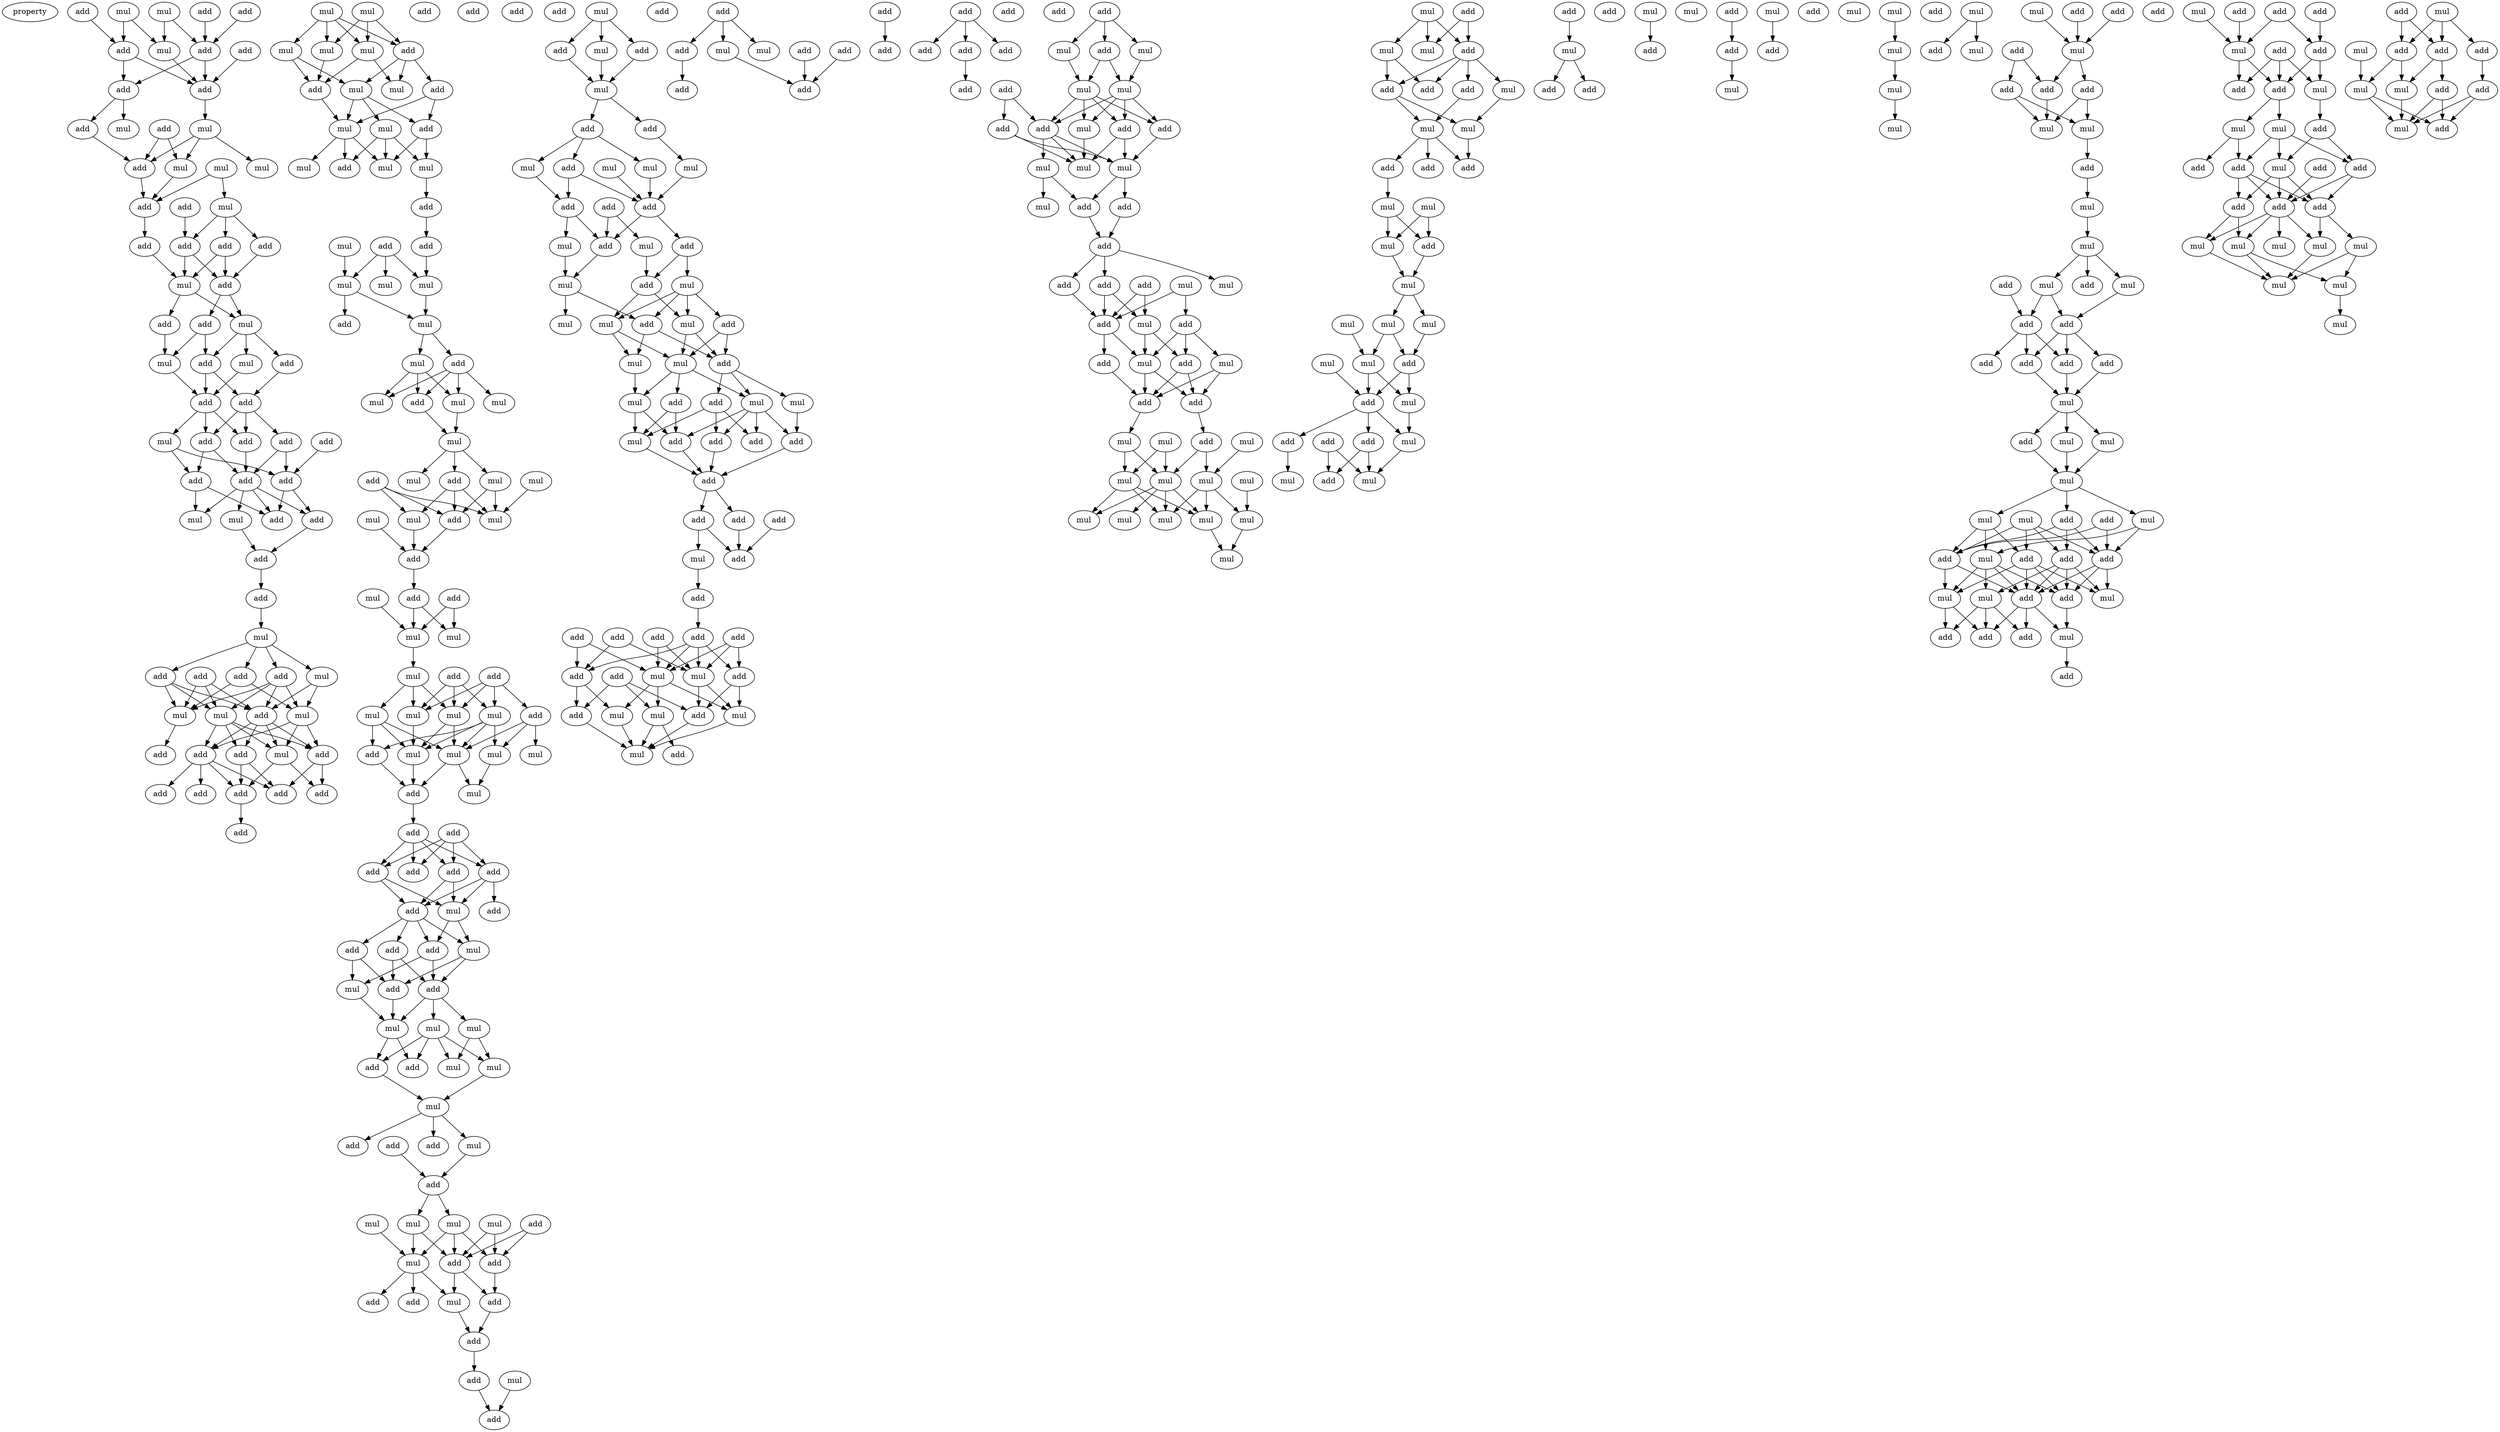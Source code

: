 digraph {
    node [fontcolor=black]
    property [mul=2,lf=1.6]
    0 [ label = add ];
    1 [ label = mul ];
    2 [ label = add ];
    3 [ label = add ];
    4 [ label = mul ];
    5 [ label = mul ];
    6 [ label = add ];
    7 [ label = add ];
    8 [ label = add ];
    9 [ label = add ];
    10 [ label = add ];
    11 [ label = add ];
    12 [ label = mul ];
    13 [ label = add ];
    14 [ label = mul ];
    15 [ label = mul ];
    16 [ label = mul ];
    17 [ label = mul ];
    18 [ label = add ];
    19 [ label = add ];
    20 [ label = add ];
    21 [ label = mul ];
    22 [ label = add ];
    23 [ label = add ];
    24 [ label = add ];
    25 [ label = add ];
    26 [ label = add ];
    27 [ label = mul ];
    28 [ label = mul ];
    29 [ label = add ];
    30 [ label = add ];
    31 [ label = mul ];
    32 [ label = add ];
    33 [ label = add ];
    34 [ label = mul ];
    35 [ label = add ];
    36 [ label = add ];
    37 [ label = mul ];
    38 [ label = add ];
    39 [ label = add ];
    40 [ label = add ];
    41 [ label = add ];
    42 [ label = add ];
    43 [ label = add ];
    44 [ label = add ];
    45 [ label = mul ];
    46 [ label = mul ];
    47 [ label = add ];
    48 [ label = add ];
    49 [ label = add ];
    50 [ label = add ];
    51 [ label = mul ];
    52 [ label = add ];
    53 [ label = add ];
    54 [ label = add ];
    55 [ label = mul ];
    56 [ label = add ];
    57 [ label = mul ];
    58 [ label = add ];
    59 [ label = mul ];
    60 [ label = mul ];
    61 [ label = add ];
    62 [ label = add ];
    63 [ label = mul ];
    64 [ label = add ];
    65 [ label = add ];
    66 [ label = add ];
    67 [ label = add ];
    68 [ label = add ];
    69 [ label = add ];
    70 [ label = add ];
    71 [ label = add ];
    72 [ label = mul ];
    73 [ label = mul ];
    74 [ label = mul ];
    75 [ label = mul ];
    76 [ label = add ];
    77 [ label = mul ];
    78 [ label = add ];
    79 [ label = mul ];
    80 [ label = mul ];
    81 [ label = add ];
    82 [ label = add ];
    83 [ label = mul ];
    84 [ label = mul ];
    85 [ label = mul ];
    86 [ label = mul ];
    87 [ label = mul ];
    88 [ label = add ];
    89 [ label = add ];
    90 [ label = add ];
    91 [ label = add ];
    92 [ label = add ];
    93 [ label = mul ];
    94 [ label = add ];
    95 [ label = mul ];
    96 [ label = mul ];
    97 [ label = mul ];
    98 [ label = add ];
    99 [ label = mul ];
    100 [ label = add ];
    101 [ label = mul ];
    102 [ label = mul ];
    103 [ label = add ];
    104 [ label = mul ];
    105 [ label = add ];
    106 [ label = mul ];
    107 [ label = mul ];
    108 [ label = mul ];
    109 [ label = add ];
    110 [ label = mul ];
    111 [ label = mul ];
    112 [ label = add ];
    113 [ label = mul ];
    114 [ label = mul ];
    115 [ label = add ];
    116 [ label = mul ];
    117 [ label = add ];
    118 [ label = add ];
    119 [ label = add ];
    120 [ label = mul ];
    121 [ label = mul ];
    122 [ label = mul ];
    123 [ label = add ];
    124 [ label = mul ];
    125 [ label = add ];
    126 [ label = add ];
    127 [ label = mul ];
    128 [ label = mul ];
    129 [ label = mul ];
    130 [ label = mul ];
    131 [ label = add ];
    132 [ label = mul ];
    133 [ label = mul ];
    134 [ label = mul ];
    135 [ label = mul ];
    136 [ label = add ];
    137 [ label = mul ];
    138 [ label = add ];
    139 [ label = add ];
    140 [ label = add ];
    141 [ label = add ];
    142 [ label = add ];
    143 [ label = add ];
    144 [ label = add ];
    145 [ label = mul ];
    146 [ label = add ];
    147 [ label = add ];
    148 [ label = mul ];
    149 [ label = add ];
    150 [ label = add ];
    151 [ label = add ];
    152 [ label = mul ];
    153 [ label = add ];
    154 [ label = mul ];
    155 [ label = mul ];
    156 [ label = mul ];
    157 [ label = mul ];
    158 [ label = add ];
    159 [ label = add ];
    160 [ label = mul ];
    161 [ label = mul ];
    162 [ label = mul ];
    163 [ label = add ];
    164 [ label = add ];
    165 [ label = add ];
    166 [ label = add ];
    167 [ label = add ];
    168 [ label = mul ];
    169 [ label = mul ];
    170 [ label = mul ];
    171 [ label = mul ];
    172 [ label = mul ];
    173 [ label = add ];
    174 [ label = add ];
    175 [ label = add ];
    176 [ label = add ];
    177 [ label = add ];
    178 [ label = add ];
    179 [ label = mul ];
    180 [ label = add ];
    181 [ label = add ];
    182 [ label = mul ];
    183 [ label = add ];
    184 [ label = mul ];
    185 [ label = add ];
    186 [ label = mul ];
    187 [ label = add ];
    188 [ label = add ];
    189 [ label = mul ];
    190 [ label = add ];
    191 [ label = add ];
    192 [ label = mul ];
    193 [ label = mul ];
    194 [ label = add ];
    195 [ label = mul ];
    196 [ label = mul ];
    197 [ label = add ];
    198 [ label = add ];
    199 [ label = add ];
    200 [ label = add ];
    201 [ label = mul ];
    202 [ label = add ];
    203 [ label = mul ];
    204 [ label = mul ];
    205 [ label = mul ];
    206 [ label = add ];
    207 [ label = add ];
    208 [ label = add ];
    209 [ label = mul ];
    210 [ label = mul ];
    211 [ label = mul ];
    212 [ label = mul ];
    213 [ label = add ];
    214 [ label = mul ];
    215 [ label = add ];
    216 [ label = mul ];
    217 [ label = add ];
    218 [ label = mul ];
    219 [ label = mul ];
    220 [ label = add ];
    221 [ label = add ];
    222 [ label = add ];
    223 [ label = add ];
    224 [ label = mul ];
    225 [ label = add ];
    226 [ label = add ];
    227 [ label = add ];
    228 [ label = add ];
    229 [ label = add ];
    230 [ label = mul ];
    231 [ label = add ];
    232 [ label = add ];
    233 [ label = add ];
    234 [ label = add ];
    235 [ label = add ];
    236 [ label = add ];
    237 [ label = add ];
    238 [ label = add ];
    239 [ label = add ];
    240 [ label = mul ];
    241 [ label = mul ];
    242 [ label = mul ];
    243 [ label = mul ];
    244 [ label = add ];
    245 [ label = mul ];
    246 [ label = add ];
    247 [ label = add ];
    248 [ label = mul ];
    249 [ label = add ];
    250 [ label = add ];
    251 [ label = add ];
    252 [ label = mul ];
    253 [ label = add ];
    254 [ label = mul ];
    255 [ label = add ];
    256 [ label = add ];
    257 [ label = add ];
    258 [ label = add ];
    259 [ label = add ];
    260 [ label = add ];
    261 [ label = add ];
    262 [ label = add ];
    263 [ label = add ];
    264 [ label = add ];
    265 [ label = add ];
    266 [ label = add ];
    267 [ label = mul ];
    268 [ label = mul ];
    269 [ label = add ];
    270 [ label = add ];
    271 [ label = mul ];
    272 [ label = mul ];
    273 [ label = add ];
    274 [ label = add ];
    275 [ label = add ];
    276 [ label = add ];
    277 [ label = mul ];
    278 [ label = mul ];
    279 [ label = mul ];
    280 [ label = mul ];
    281 [ label = add ];
    282 [ label = mul ];
    283 [ label = add ];
    284 [ label = add ];
    285 [ label = mul ];
    286 [ label = add ];
    287 [ label = add ];
    288 [ label = mul ];
    289 [ label = add ];
    290 [ label = add ];
    291 [ label = add ];
    292 [ label = mul ];
    293 [ label = add ];
    294 [ label = add ];
    295 [ label = mul ];
    296 [ label = mul ];
    297 [ label = add ];
    298 [ label = add ];
    299 [ label = mul ];
    300 [ label = mul ];
    301 [ label = add ];
    302 [ label = mul ];
    303 [ label = mul ];
    304 [ label = mul ];
    305 [ label = mul ];
    306 [ label = mul ];
    307 [ label = mul ];
    308 [ label = mul ];
    309 [ label = mul ];
    310 [ label = mul ];
    311 [ label = mul ];
    312 [ label = mul ];
    313 [ label = add ];
    314 [ label = mul ];
    315 [ label = add ];
    316 [ label = mul ];
    317 [ label = mul ];
    318 [ label = add ];
    319 [ label = mul ];
    320 [ label = add ];
    321 [ label = add ];
    322 [ label = mul ];
    323 [ label = mul ];
    324 [ label = add ];
    325 [ label = add ];
    326 [ label = add ];
    327 [ label = mul ];
    328 [ label = mul ];
    329 [ label = add ];
    330 [ label = mul ];
    331 [ label = mul ];
    332 [ label = mul ];
    333 [ label = mul ];
    334 [ label = mul ];
    335 [ label = add ];
    336 [ label = mul ];
    337 [ label = mul ];
    338 [ label = add ];
    339 [ label = mul ];
    340 [ label = add ];
    341 [ label = add ];
    342 [ label = mul ];
    343 [ label = add ];
    344 [ label = add ];
    345 [ label = add ];
    346 [ label = mul ];
    347 [ label = mul ];
    348 [ label = mul ];
    349 [ label = add ];
    350 [ label = mul ];
    351 [ label = add ];
    352 [ label = add ];
    353 [ label = mul ];
    354 [ label = add ];
    355 [ label = add ];
    356 [ label = mul ];
    357 [ label = add ];
    358 [ label = add ];
    359 [ label = add ];
    360 [ label = mul ];
    361 [ label = mul ];
    362 [ label = mul ];
    363 [ label = mul ];
    364 [ label = mul ];
    365 [ label = mul ];
    366 [ label = add ];
    367 [ label = mul ];
    368 [ label = add ];
    369 [ label = mul ];
    370 [ label = add ];
    371 [ label = add ];
    372 [ label = mul ];
    373 [ label = add ];
    374 [ label = mul ];
    375 [ label = add ];
    376 [ label = add ];
    377 [ label = add ];
    378 [ label = mul ];
    379 [ label = mul ];
    380 [ label = add ];
    381 [ label = mul ];
    382 [ label = mul ];
    383 [ label = mul ];
    384 [ label = add ];
    385 [ label = mul ];
    386 [ label = add ];
    387 [ label = add ];
    388 [ label = add ];
    389 [ label = add ];
    390 [ label = add ];
    391 [ label = add ];
    392 [ label = add ];
    393 [ label = add ];
    394 [ label = mul ];
    395 [ label = add ];
    396 [ label = mul ];
    397 [ label = mul ];
    398 [ label = mul ];
    399 [ label = mul ];
    400 [ label = add ];
    401 [ label = add ];
    402 [ label = mul ];
    403 [ label = mul ];
    404 [ label = add ];
    405 [ label = add ];
    406 [ label = add ];
    407 [ label = mul ];
    408 [ label = add ];
    409 [ label = add ];
    410 [ label = mul ];
    411 [ label = mul ];
    412 [ label = add ];
    413 [ label = mul ];
    414 [ label = add ];
    415 [ label = add ];
    416 [ label = add ];
    417 [ label = mul ];
    418 [ label = add ];
    419 [ label = mul ];
    420 [ label = add ];
    421 [ label = add ];
    422 [ label = add ];
    423 [ label = mul ];
    424 [ label = add ];
    425 [ label = add ];
    426 [ label = add ];
    427 [ label = add ];
    428 [ label = mul ];
    429 [ label = mul ];
    430 [ label = mul ];
    431 [ label = add ];
    432 [ label = add ];
    433 [ label = add ];
    434 [ label = add ];
    435 [ label = mul ];
    436 [ label = add ];
    437 [ label = add ];
    438 [ label = add ];
    439 [ label = add ];
    440 [ label = mul ];
    441 [ label = mul ];
    442 [ label = mul ];
    443 [ label = mul ];
    444 [ label = mul ];
    445 [ label = mul ];
    446 [ label = mul ];
    447 [ label = mul ];
    448 [ label = add ];
    449 [ label = mul ];
    450 [ label = add ];
    451 [ label = add ];
    452 [ label = mul ];
    453 [ label = add ];
    454 [ label = add ];
    455 [ label = add ];
    456 [ label = mul ];
    457 [ label = mul ];
    458 [ label = mul ];
    459 [ label = add ];
    0 -> 6 [ name = 0 ];
    1 -> 5 [ name = 1 ];
    1 -> 6 [ name = 2 ];
    2 -> 7 [ name = 3 ];
    3 -> 6 [ name = 4 ];
    4 -> 5 [ name = 5 ];
    4 -> 7 [ name = 6 ];
    5 -> 10 [ name = 7 ];
    6 -> 9 [ name = 8 ];
    6 -> 10 [ name = 9 ];
    7 -> 9 [ name = 10 ];
    7 -> 10 [ name = 11 ];
    8 -> 10 [ name = 12 ];
    9 -> 11 [ name = 13 ];
    9 -> 14 [ name = 14 ];
    10 -> 12 [ name = 15 ];
    11 -> 18 [ name = 16 ];
    12 -> 16 [ name = 17 ];
    12 -> 17 [ name = 18 ];
    12 -> 18 [ name = 19 ];
    13 -> 17 [ name = 20 ];
    13 -> 18 [ name = 21 ];
    15 -> 19 [ name = 22 ];
    15 -> 21 [ name = 23 ];
    17 -> 19 [ name = 24 ];
    18 -> 19 [ name = 25 ];
    19 -> 24 [ name = 26 ];
    20 -> 25 [ name = 27 ];
    21 -> 22 [ name = 28 ];
    21 -> 23 [ name = 29 ];
    21 -> 25 [ name = 30 ];
    22 -> 26 [ name = 31 ];
    23 -> 26 [ name = 32 ];
    23 -> 27 [ name = 33 ];
    24 -> 27 [ name = 34 ];
    25 -> 26 [ name = 35 ];
    25 -> 27 [ name = 36 ];
    26 -> 28 [ name = 37 ];
    26 -> 30 [ name = 38 ];
    27 -> 28 [ name = 39 ];
    27 -> 29 [ name = 40 ];
    28 -> 31 [ name = 41 ];
    28 -> 32 [ name = 42 ];
    28 -> 33 [ name = 43 ];
    29 -> 34 [ name = 44 ];
    30 -> 33 [ name = 45 ];
    30 -> 34 [ name = 46 ];
    31 -> 36 [ name = 47 ];
    32 -> 35 [ name = 48 ];
    33 -> 35 [ name = 49 ];
    33 -> 36 [ name = 50 ];
    34 -> 36 [ name = 51 ];
    35 -> 38 [ name = 52 ];
    35 -> 39 [ name = 53 ];
    35 -> 41 [ name = 54 ];
    36 -> 37 [ name = 55 ];
    36 -> 39 [ name = 56 ];
    36 -> 41 [ name = 57 ];
    37 -> 42 [ name = 58 ];
    37 -> 44 [ name = 59 ];
    38 -> 43 [ name = 60 ];
    38 -> 44 [ name = 61 ];
    39 -> 42 [ name = 62 ];
    39 -> 43 [ name = 63 ];
    40 -> 44 [ name = 64 ];
    41 -> 43 [ name = 65 ];
    42 -> 45 [ name = 66 ];
    42 -> 48 [ name = 67 ];
    43 -> 45 [ name = 68 ];
    43 -> 46 [ name = 69 ];
    43 -> 47 [ name = 70 ];
    43 -> 48 [ name = 71 ];
    44 -> 47 [ name = 72 ];
    44 -> 48 [ name = 73 ];
    46 -> 49 [ name = 74 ];
    47 -> 49 [ name = 75 ];
    49 -> 50 [ name = 76 ];
    50 -> 51 [ name = 77 ];
    51 -> 52 [ name = 78 ];
    51 -> 54 [ name = 79 ];
    51 -> 55 [ name = 80 ];
    51 -> 56 [ name = 81 ];
    52 -> 58 [ name = 82 ];
    52 -> 59 [ name = 83 ];
    52 -> 60 [ name = 84 ];
    53 -> 58 [ name = 85 ];
    53 -> 59 [ name = 86 ];
    53 -> 60 [ name = 87 ];
    54 -> 57 [ name = 88 ];
    54 -> 58 [ name = 89 ];
    54 -> 59 [ name = 90 ];
    54 -> 60 [ name = 91 ];
    55 -> 57 [ name = 92 ];
    55 -> 58 [ name = 93 ];
    56 -> 57 [ name = 94 ];
    56 -> 59 [ name = 95 ];
    57 -> 62 [ name = 96 ];
    57 -> 63 [ name = 97 ];
    57 -> 65 [ name = 98 ];
    58 -> 62 [ name = 99 ];
    58 -> 63 [ name = 100 ];
    58 -> 64 [ name = 101 ];
    58 -> 65 [ name = 102 ];
    59 -> 61 [ name = 103 ];
    60 -> 62 [ name = 104 ];
    60 -> 63 [ name = 105 ];
    60 -> 64 [ name = 106 ];
    60 -> 65 [ name = 107 ];
    62 -> 68 [ name = 108 ];
    62 -> 69 [ name = 109 ];
    63 -> 67 [ name = 110 ];
    63 -> 68 [ name = 111 ];
    64 -> 67 [ name = 112 ];
    64 -> 69 [ name = 113 ];
    65 -> 66 [ name = 114 ];
    65 -> 67 [ name = 115 ];
    65 -> 69 [ name = 116 ];
    65 -> 70 [ name = 117 ];
    67 -> 71 [ name = 118 ];
    72 -> 74 [ name = 119 ];
    72 -> 75 [ name = 120 ];
    72 -> 76 [ name = 121 ];
    72 -> 77 [ name = 122 ];
    73 -> 74 [ name = 123 ];
    73 -> 76 [ name = 124 ];
    73 -> 77 [ name = 125 ];
    74 -> 78 [ name = 126 ];
    74 -> 80 [ name = 127 ];
    75 -> 78 [ name = 128 ];
    75 -> 79 [ name = 129 ];
    76 -> 79 [ name = 130 ];
    76 -> 80 [ name = 131 ];
    76 -> 81 [ name = 132 ];
    77 -> 78 [ name = 133 ];
    78 -> 84 [ name = 134 ];
    79 -> 82 [ name = 135 ];
    79 -> 83 [ name = 136 ];
    79 -> 84 [ name = 137 ];
    81 -> 82 [ name = 138 ];
    81 -> 84 [ name = 139 ];
    82 -> 85 [ name = 140 ];
    82 -> 87 [ name = 141 ];
    83 -> 85 [ name = 142 ];
    83 -> 87 [ name = 143 ];
    83 -> 89 [ name = 144 ];
    84 -> 85 [ name = 145 ];
    84 -> 86 [ name = 146 ];
    84 -> 89 [ name = 147 ];
    87 -> 90 [ name = 148 ];
    90 -> 92 [ name = 149 ];
    91 -> 95 [ name = 150 ];
    91 -> 96 [ name = 151 ];
    91 -> 97 [ name = 152 ];
    92 -> 97 [ name = 153 ];
    93 -> 95 [ name = 154 ];
    95 -> 98 [ name = 155 ];
    95 -> 99 [ name = 156 ];
    97 -> 99 [ name = 157 ];
    99 -> 100 [ name = 158 ];
    99 -> 101 [ name = 159 ];
    100 -> 102 [ name = 160 ];
    100 -> 103 [ name = 161 ];
    100 -> 104 [ name = 162 ];
    100 -> 106 [ name = 163 ];
    101 -> 102 [ name = 164 ];
    101 -> 103 [ name = 165 ];
    101 -> 106 [ name = 166 ];
    103 -> 107 [ name = 167 ];
    106 -> 107 [ name = 168 ];
    107 -> 108 [ name = 169 ];
    107 -> 109 [ name = 170 ];
    107 -> 111 [ name = 171 ];
    109 -> 113 [ name = 172 ];
    109 -> 115 [ name = 173 ];
    109 -> 116 [ name = 174 ];
    110 -> 116 [ name = 175 ];
    111 -> 115 [ name = 176 ];
    111 -> 116 [ name = 177 ];
    112 -> 113 [ name = 178 ];
    112 -> 115 [ name = 179 ];
    112 -> 116 [ name = 180 ];
    113 -> 117 [ name = 181 ];
    114 -> 117 [ name = 182 ];
    115 -> 117 [ name = 183 ];
    117 -> 119 [ name = 184 ];
    118 -> 121 [ name = 185 ];
    118 -> 122 [ name = 186 ];
    119 -> 121 [ name = 187 ];
    119 -> 122 [ name = 188 ];
    120 -> 121 [ name = 189 ];
    121 -> 124 [ name = 190 ];
    123 -> 127 [ name = 191 ];
    123 -> 128 [ name = 192 ];
    123 -> 130 [ name = 193 ];
    124 -> 128 [ name = 194 ];
    124 -> 129 [ name = 195 ];
    124 -> 130 [ name = 196 ];
    125 -> 126 [ name = 197 ];
    125 -> 127 [ name = 198 ];
    125 -> 128 [ name = 199 ];
    125 -> 130 [ name = 200 ];
    126 -> 132 [ name = 201 ];
    126 -> 134 [ name = 202 ];
    126 -> 135 [ name = 203 ];
    127 -> 131 [ name = 204 ];
    127 -> 132 [ name = 205 ];
    127 -> 133 [ name = 206 ];
    127 -> 134 [ name = 207 ];
    128 -> 133 [ name = 208 ];
    129 -> 131 [ name = 209 ];
    129 -> 133 [ name = 210 ];
    129 -> 134 [ name = 211 ];
    130 -> 133 [ name = 212 ];
    130 -> 134 [ name = 213 ];
    131 -> 136 [ name = 214 ];
    132 -> 137 [ name = 215 ];
    133 -> 136 [ name = 216 ];
    134 -> 136 [ name = 217 ];
    134 -> 137 [ name = 218 ];
    136 -> 138 [ name = 219 ];
    138 -> 140 [ name = 220 ];
    138 -> 141 [ name = 221 ];
    138 -> 142 [ name = 222 ];
    138 -> 143 [ name = 223 ];
    139 -> 140 [ name = 224 ];
    139 -> 141 [ name = 225 ];
    139 -> 142 [ name = 226 ];
    139 -> 143 [ name = 227 ];
    140 -> 144 [ name = 228 ];
    140 -> 145 [ name = 229 ];
    142 -> 144 [ name = 230 ];
    142 -> 145 [ name = 231 ];
    142 -> 146 [ name = 232 ];
    143 -> 144 [ name = 233 ];
    143 -> 145 [ name = 234 ];
    144 -> 147 [ name = 235 ];
    144 -> 148 [ name = 236 ];
    144 -> 149 [ name = 237 ];
    144 -> 150 [ name = 238 ];
    145 -> 147 [ name = 239 ];
    145 -> 148 [ name = 240 ];
    147 -> 151 [ name = 241 ];
    147 -> 152 [ name = 242 ];
    148 -> 151 [ name = 243 ];
    148 -> 153 [ name = 244 ];
    149 -> 151 [ name = 245 ];
    149 -> 153 [ name = 246 ];
    150 -> 152 [ name = 247 ];
    150 -> 153 [ name = 248 ];
    151 -> 154 [ name = 249 ];
    151 -> 155 [ name = 250 ];
    151 -> 156 [ name = 251 ];
    152 -> 155 [ name = 252 ];
    153 -> 155 [ name = 253 ];
    154 -> 157 [ name = 254 ];
    154 -> 158 [ name = 255 ];
    154 -> 159 [ name = 256 ];
    154 -> 160 [ name = 257 ];
    155 -> 158 [ name = 258 ];
    155 -> 159 [ name = 259 ];
    156 -> 157 [ name = 260 ];
    156 -> 160 [ name = 261 ];
    159 -> 161 [ name = 262 ];
    160 -> 161 [ name = 263 ];
    161 -> 162 [ name = 264 ];
    161 -> 163 [ name = 265 ];
    161 -> 164 [ name = 266 ];
    162 -> 166 [ name = 267 ];
    165 -> 166 [ name = 268 ];
    166 -> 168 [ name = 269 ];
    166 -> 169 [ name = 270 ];
    167 -> 173 [ name = 271 ];
    167 -> 174 [ name = 272 ];
    168 -> 172 [ name = 273 ];
    168 -> 173 [ name = 274 ];
    168 -> 174 [ name = 275 ];
    169 -> 172 [ name = 276 ];
    169 -> 173 [ name = 277 ];
    170 -> 172 [ name = 278 ];
    171 -> 173 [ name = 279 ];
    171 -> 174 [ name = 280 ];
    172 -> 175 [ name = 281 ];
    172 -> 178 [ name = 282 ];
    172 -> 179 [ name = 283 ];
    173 -> 177 [ name = 284 ];
    173 -> 179 [ name = 285 ];
    174 -> 177 [ name = 286 ];
    177 -> 180 [ name = 287 ];
    179 -> 180 [ name = 288 ];
    180 -> 181 [ name = 289 ];
    181 -> 183 [ name = 290 ];
    182 -> 183 [ name = 291 ];
    184 -> 185 [ name = 292 ];
    184 -> 186 [ name = 293 ];
    184 -> 187 [ name = 294 ];
    185 -> 189 [ name = 295 ];
    186 -> 189 [ name = 296 ];
    187 -> 189 [ name = 297 ];
    189 -> 190 [ name = 298 ];
    189 -> 191 [ name = 299 ];
    190 -> 192 [ name = 300 ];
    190 -> 194 [ name = 301 ];
    190 -> 195 [ name = 302 ];
    191 -> 193 [ name = 303 ];
    192 -> 197 [ name = 304 ];
    193 -> 197 [ name = 305 ];
    194 -> 197 [ name = 306 ];
    194 -> 199 [ name = 307 ];
    195 -> 199 [ name = 308 ];
    196 -> 197 [ name = 309 ];
    197 -> 200 [ name = 310 ];
    197 -> 202 [ name = 311 ];
    198 -> 201 [ name = 312 ];
    198 -> 202 [ name = 313 ];
    199 -> 202 [ name = 314 ];
    199 -> 203 [ name = 315 ];
    200 -> 205 [ name = 316 ];
    200 -> 206 [ name = 317 ];
    201 -> 206 [ name = 318 ];
    202 -> 204 [ name = 319 ];
    203 -> 204 [ name = 320 ];
    204 -> 207 [ name = 321 ];
    204 -> 211 [ name = 322 ];
    205 -> 207 [ name = 323 ];
    205 -> 208 [ name = 324 ];
    205 -> 209 [ name = 325 ];
    205 -> 210 [ name = 326 ];
    206 -> 209 [ name = 327 ];
    206 -> 210 [ name = 328 ];
    207 -> 213 [ name = 329 ];
    207 -> 214 [ name = 330 ];
    208 -> 212 [ name = 331 ];
    208 -> 213 [ name = 332 ];
    209 -> 212 [ name = 333 ];
    209 -> 213 [ name = 334 ];
    210 -> 212 [ name = 335 ];
    210 -> 214 [ name = 336 ];
    212 -> 215 [ name = 337 ];
    212 -> 216 [ name = 338 ];
    212 -> 218 [ name = 339 ];
    213 -> 216 [ name = 340 ];
    213 -> 217 [ name = 341 ];
    213 -> 219 [ name = 342 ];
    214 -> 218 [ name = 343 ];
    215 -> 220 [ name = 344 ];
    215 -> 224 [ name = 345 ];
    216 -> 220 [ name = 346 ];
    216 -> 221 [ name = 347 ];
    216 -> 222 [ name = 348 ];
    216 -> 223 [ name = 349 ];
    217 -> 221 [ name = 350 ];
    217 -> 223 [ name = 351 ];
    217 -> 224 [ name = 352 ];
    218 -> 220 [ name = 353 ];
    218 -> 224 [ name = 354 ];
    219 -> 222 [ name = 355 ];
    220 -> 225 [ name = 356 ];
    222 -> 225 [ name = 357 ];
    223 -> 225 [ name = 358 ];
    224 -> 225 [ name = 359 ];
    225 -> 227 [ name = 360 ];
    225 -> 228 [ name = 361 ];
    226 -> 229 [ name = 362 ];
    227 -> 229 [ name = 363 ];
    228 -> 229 [ name = 364 ];
    228 -> 230 [ name = 365 ];
    230 -> 231 [ name = 366 ];
    231 -> 232 [ name = 367 ];
    232 -> 237 [ name = 368 ];
    232 -> 239 [ name = 369 ];
    232 -> 240 [ name = 370 ];
    232 -> 241 [ name = 371 ];
    233 -> 239 [ name = 372 ];
    233 -> 241 [ name = 373 ];
    234 -> 239 [ name = 374 ];
    234 -> 240 [ name = 375 ];
    235 -> 240 [ name = 376 ];
    235 -> 241 [ name = 377 ];
    236 -> 237 [ name = 378 ];
    236 -> 240 [ name = 379 ];
    236 -> 241 [ name = 380 ];
    237 -> 244 [ name = 381 ];
    237 -> 245 [ name = 382 ];
    238 -> 243 [ name = 383 ];
    238 -> 244 [ name = 384 ];
    238 -> 246 [ name = 385 ];
    239 -> 242 [ name = 386 ];
    239 -> 246 [ name = 387 ];
    240 -> 242 [ name = 388 ];
    240 -> 243 [ name = 389 ];
    240 -> 245 [ name = 390 ];
    241 -> 244 [ name = 391 ];
    241 -> 245 [ name = 392 ];
    242 -> 248 [ name = 393 ];
    243 -> 247 [ name = 394 ];
    243 -> 248 [ name = 395 ];
    244 -> 248 [ name = 396 ];
    245 -> 248 [ name = 397 ];
    246 -> 248 [ name = 398 ];
    249 -> 250 [ name = 399 ];
    249 -> 252 [ name = 400 ];
    249 -> 254 [ name = 401 ];
    250 -> 255 [ name = 402 ];
    251 -> 256 [ name = 403 ];
    252 -> 256 [ name = 404 ];
    253 -> 256 [ name = 405 ];
    257 -> 258 [ name = 406 ];
    259 -> 260 [ name = 407 ];
    259 -> 261 [ name = 408 ];
    259 -> 263 [ name = 409 ];
    261 -> 265 [ name = 410 ];
    266 -> 267 [ name = 411 ];
    266 -> 268 [ name = 412 ];
    266 -> 269 [ name = 413 ];
    267 -> 272 [ name = 414 ];
    268 -> 271 [ name = 415 ];
    269 -> 271 [ name = 416 ];
    269 -> 272 [ name = 417 ];
    270 -> 273 [ name = 418 ];
    270 -> 274 [ name = 419 ];
    271 -> 274 [ name = 420 ];
    271 -> 275 [ name = 421 ];
    271 -> 276 [ name = 422 ];
    271 -> 277 [ name = 423 ];
    272 -> 274 [ name = 424 ];
    272 -> 275 [ name = 425 ];
    272 -> 276 [ name = 426 ];
    272 -> 277 [ name = 427 ];
    273 -> 278 [ name = 428 ];
    273 -> 279 [ name = 429 ];
    274 -> 278 [ name = 430 ];
    274 -> 279 [ name = 431 ];
    274 -> 280 [ name = 432 ];
    275 -> 278 [ name = 433 ];
    275 -> 279 [ name = 434 ];
    276 -> 278 [ name = 435 ];
    277 -> 279 [ name = 436 ];
    278 -> 281 [ name = 437 ];
    278 -> 283 [ name = 438 ];
    280 -> 281 [ name = 439 ];
    280 -> 282 [ name = 440 ];
    281 -> 284 [ name = 441 ];
    283 -> 284 [ name = 442 ];
    284 -> 285 [ name = 443 ];
    284 -> 286 [ name = 444 ];
    284 -> 287 [ name = 445 ];
    286 -> 291 [ name = 446 ];
    286 -> 292 [ name = 447 ];
    287 -> 291 [ name = 448 ];
    288 -> 290 [ name = 449 ];
    288 -> 291 [ name = 450 ];
    289 -> 291 [ name = 451 ];
    289 -> 292 [ name = 452 ];
    290 -> 294 [ name = 453 ];
    290 -> 295 [ name = 454 ];
    290 -> 296 [ name = 455 ];
    291 -> 293 [ name = 456 ];
    291 -> 296 [ name = 457 ];
    292 -> 294 [ name = 458 ];
    292 -> 296 [ name = 459 ];
    293 -> 298 [ name = 460 ];
    294 -> 297 [ name = 461 ];
    294 -> 298 [ name = 462 ];
    295 -> 297 [ name = 463 ];
    295 -> 298 [ name = 464 ];
    296 -> 297 [ name = 465 ];
    296 -> 298 [ name = 466 ];
    297 -> 301 [ name = 467 ];
    298 -> 302 [ name = 468 ];
    299 -> 303 [ name = 469 ];
    300 -> 304 [ name = 470 ];
    300 -> 306 [ name = 471 ];
    301 -> 303 [ name = 472 ];
    301 -> 306 [ name = 473 ];
    302 -> 304 [ name = 474 ];
    302 -> 306 [ name = 475 ];
    303 -> 309 [ name = 476 ];
    303 -> 310 [ name = 477 ];
    303 -> 311 [ name = 478 ];
    304 -> 308 [ name = 479 ];
    304 -> 309 [ name = 480 ];
    304 -> 311 [ name = 481 ];
    305 -> 310 [ name = 482 ];
    306 -> 307 [ name = 483 ];
    306 -> 308 [ name = 484 ];
    306 -> 309 [ name = 485 ];
    306 -> 311 [ name = 486 ];
    310 -> 312 [ name = 487 ];
    311 -> 312 [ name = 488 ];
    313 -> 315 [ name = 489 ];
    313 -> 316 [ name = 490 ];
    314 -> 315 [ name = 491 ];
    314 -> 316 [ name = 492 ];
    314 -> 317 [ name = 493 ];
    315 -> 318 [ name = 494 ];
    315 -> 319 [ name = 495 ];
    315 -> 320 [ name = 496 ];
    315 -> 321 [ name = 497 ];
    317 -> 318 [ name = 498 ];
    317 -> 321 [ name = 499 ];
    318 -> 322 [ name = 500 ];
    318 -> 323 [ name = 501 ];
    319 -> 322 [ name = 502 ];
    320 -> 323 [ name = 503 ];
    322 -> 325 [ name = 504 ];
    323 -> 324 [ name = 505 ];
    323 -> 325 [ name = 506 ];
    323 -> 326 [ name = 507 ];
    324 -> 328 [ name = 508 ];
    327 -> 329 [ name = 509 ];
    327 -> 330 [ name = 510 ];
    328 -> 329 [ name = 511 ];
    328 -> 330 [ name = 512 ];
    329 -> 331 [ name = 513 ];
    330 -> 331 [ name = 514 ];
    331 -> 332 [ name = 515 ];
    331 -> 333 [ name = 516 ];
    332 -> 335 [ name = 517 ];
    332 -> 336 [ name = 518 ];
    333 -> 335 [ name = 519 ];
    334 -> 336 [ name = 520 ];
    335 -> 338 [ name = 521 ];
    335 -> 339 [ name = 522 ];
    336 -> 338 [ name = 523 ];
    336 -> 339 [ name = 524 ];
    337 -> 338 [ name = 525 ];
    338 -> 341 [ name = 526 ];
    338 -> 342 [ name = 527 ];
    338 -> 343 [ name = 528 ];
    339 -> 342 [ name = 529 ];
    340 -> 344 [ name = 530 ];
    340 -> 347 [ name = 531 ];
    341 -> 344 [ name = 532 ];
    341 -> 347 [ name = 533 ];
    342 -> 347 [ name = 534 ];
    343 -> 346 [ name = 535 ];
    345 -> 348 [ name = 536 ];
    348 -> 351 [ name = 537 ];
    348 -> 352 [ name = 538 ];
    350 -> 354 [ name = 539 ];
    355 -> 359 [ name = 540 ];
    356 -> 358 [ name = 541 ];
    359 -> 360 [ name = 542 ];
    362 -> 363 [ name = 543 ];
    363 -> 364 [ name = 544 ];
    364 -> 365 [ name = 545 ];
    367 -> 368 [ name = 546 ];
    367 -> 372 [ name = 547 ];
    369 -> 374 [ name = 548 ];
    370 -> 374 [ name = 549 ];
    371 -> 374 [ name = 550 ];
    373 -> 376 [ name = 551 ];
    373 -> 377 [ name = 552 ];
    374 -> 375 [ name = 553 ];
    374 -> 377 [ name = 554 ];
    375 -> 378 [ name = 555 ];
    375 -> 379 [ name = 556 ];
    376 -> 378 [ name = 557 ];
    376 -> 379 [ name = 558 ];
    377 -> 378 [ name = 559 ];
    379 -> 380 [ name = 560 ];
    380 -> 381 [ name = 561 ];
    381 -> 382 [ name = 562 ];
    382 -> 383 [ name = 563 ];
    382 -> 385 [ name = 564 ];
    382 -> 386 [ name = 565 ];
    383 -> 387 [ name = 566 ];
    384 -> 388 [ name = 567 ];
    385 -> 387 [ name = 568 ];
    385 -> 388 [ name = 569 ];
    387 -> 389 [ name = 570 ];
    387 -> 390 [ name = 571 ];
    387 -> 393 [ name = 572 ];
    388 -> 389 [ name = 573 ];
    388 -> 390 [ name = 574 ];
    388 -> 391 [ name = 575 ];
    389 -> 394 [ name = 576 ];
    390 -> 394 [ name = 577 ];
    393 -> 394 [ name = 578 ];
    394 -> 395 [ name = 579 ];
    394 -> 396 [ name = 580 ];
    394 -> 397 [ name = 581 ];
    395 -> 398 [ name = 582 ];
    396 -> 398 [ name = 583 ];
    397 -> 398 [ name = 584 ];
    398 -> 399 [ name = 585 ];
    398 -> 401 [ name = 586 ];
    398 -> 403 [ name = 587 ];
    399 -> 405 [ name = 588 ];
    399 -> 406 [ name = 589 ];
    399 -> 407 [ name = 590 ];
    400 -> 405 [ name = 591 ];
    400 -> 408 [ name = 592 ];
    401 -> 404 [ name = 593 ];
    401 -> 405 [ name = 594 ];
    401 -> 408 [ name = 595 ];
    402 -> 404 [ name = 596 ];
    402 -> 405 [ name = 597 ];
    402 -> 406 [ name = 598 ];
    402 -> 408 [ name = 599 ];
    403 -> 407 [ name = 600 ];
    403 -> 408 [ name = 601 ];
    404 -> 409 [ name = 602 ];
    404 -> 411 [ name = 603 ];
    404 -> 412 [ name = 604 ];
    404 -> 413 [ name = 605 ];
    405 -> 409 [ name = 606 ];
    405 -> 410 [ name = 607 ];
    406 -> 409 [ name = 608 ];
    406 -> 410 [ name = 609 ];
    406 -> 411 [ name = 610 ];
    406 -> 412 [ name = 611 ];
    407 -> 409 [ name = 612 ];
    407 -> 410 [ name = 613 ];
    407 -> 412 [ name = 614 ];
    407 -> 413 [ name = 615 ];
    408 -> 409 [ name = 616 ];
    408 -> 411 [ name = 617 ];
    408 -> 412 [ name = 618 ];
    409 -> 415 [ name = 619 ];
    409 -> 416 [ name = 620 ];
    409 -> 417 [ name = 621 ];
    410 -> 414 [ name = 622 ];
    410 -> 416 [ name = 623 ];
    412 -> 417 [ name = 624 ];
    413 -> 414 [ name = 625 ];
    413 -> 415 [ name = 626 ];
    413 -> 416 [ name = 627 ];
    417 -> 418 [ name = 628 ];
    419 -> 423 [ name = 629 ];
    420 -> 425 [ name = 630 ];
    421 -> 423 [ name = 631 ];
    421 -> 425 [ name = 632 ];
    422 -> 423 [ name = 633 ];
    423 -> 426 [ name = 634 ];
    423 -> 427 [ name = 635 ];
    424 -> 426 [ name = 636 ];
    424 -> 427 [ name = 637 ];
    424 -> 428 [ name = 638 ];
    425 -> 427 [ name = 639 ];
    425 -> 428 [ name = 640 ];
    427 -> 429 [ name = 641 ];
    427 -> 430 [ name = 642 ];
    428 -> 431 [ name = 643 ];
    429 -> 432 [ name = 644 ];
    429 -> 434 [ name = 645 ];
    430 -> 432 [ name = 646 ];
    430 -> 435 [ name = 647 ];
    430 -> 436 [ name = 648 ];
    431 -> 435 [ name = 649 ];
    431 -> 436 [ name = 650 ];
    432 -> 437 [ name = 651 ];
    432 -> 438 [ name = 652 ];
    432 -> 439 [ name = 653 ];
    433 -> 439 [ name = 654 ];
    435 -> 437 [ name = 655 ];
    435 -> 438 [ name = 656 ];
    435 -> 439 [ name = 657 ];
    436 -> 438 [ name = 658 ];
    436 -> 439 [ name = 659 ];
    437 -> 441 [ name = 660 ];
    437 -> 443 [ name = 661 ];
    438 -> 442 [ name = 662 ];
    438 -> 444 [ name = 663 ];
    439 -> 440 [ name = 664 ];
    439 -> 441 [ name = 665 ];
    439 -> 442 [ name = 666 ];
    439 -> 443 [ name = 667 ];
    441 -> 445 [ name = 668 ];
    442 -> 445 [ name = 669 ];
    443 -> 445 [ name = 670 ];
    443 -> 446 [ name = 671 ];
    444 -> 445 [ name = 672 ];
    444 -> 446 [ name = 673 ];
    446 -> 447 [ name = 674 ];
    448 -> 450 [ name = 675 ];
    448 -> 453 [ name = 676 ];
    449 -> 450 [ name = 677 ];
    449 -> 451 [ name = 678 ];
    449 -> 453 [ name = 679 ];
    450 -> 456 [ name = 680 ];
    450 -> 457 [ name = 681 ];
    451 -> 455 [ name = 682 ];
    452 -> 456 [ name = 683 ];
    453 -> 454 [ name = 684 ];
    453 -> 457 [ name = 685 ];
    454 -> 458 [ name = 686 ];
    454 -> 459 [ name = 687 ];
    455 -> 458 [ name = 688 ];
    455 -> 459 [ name = 689 ];
    456 -> 458 [ name = 690 ];
    456 -> 459 [ name = 691 ];
    457 -> 458 [ name = 692 ];
}

